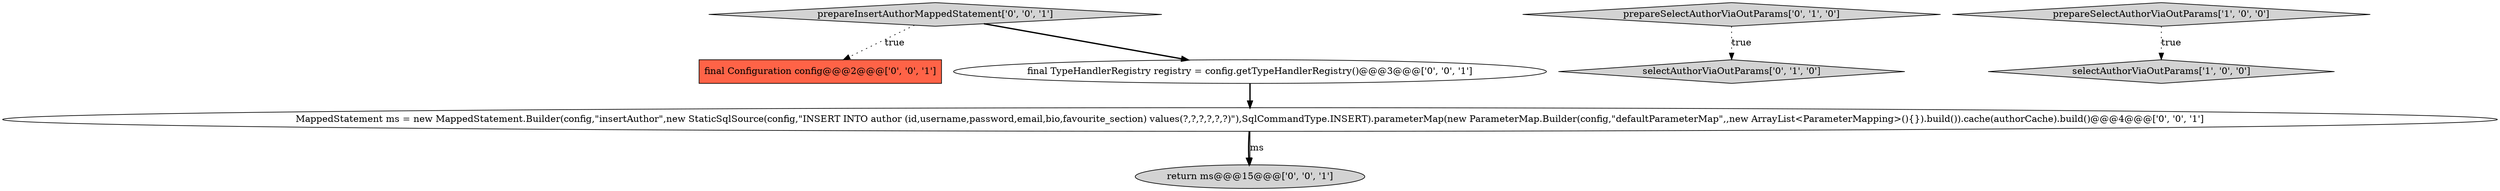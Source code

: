 digraph {
6 [style = filled, label = "return ms@@@15@@@['0', '0', '1']", fillcolor = lightgray, shape = ellipse image = "AAA0AAABBB3BBB"];
8 [style = filled, label = "final Configuration config@@@2@@@['0', '0', '1']", fillcolor = tomato, shape = box image = "AAA0AAABBB3BBB"];
3 [style = filled, label = "selectAuthorViaOutParams['0', '1', '0']", fillcolor = lightgray, shape = diamond image = "AAA0AAABBB2BBB"];
1 [style = filled, label = "selectAuthorViaOutParams['1', '0', '0']", fillcolor = lightgray, shape = diamond image = "AAA0AAABBB1BBB"];
5 [style = filled, label = "prepareInsertAuthorMappedStatement['0', '0', '1']", fillcolor = lightgray, shape = diamond image = "AAA0AAABBB3BBB"];
2 [style = filled, label = "prepareSelectAuthorViaOutParams['0', '1', '0']", fillcolor = lightgray, shape = diamond image = "AAA0AAABBB2BBB"];
0 [style = filled, label = "prepareSelectAuthorViaOutParams['1', '0', '0']", fillcolor = lightgray, shape = diamond image = "AAA0AAABBB1BBB"];
4 [style = filled, label = "final TypeHandlerRegistry registry = config.getTypeHandlerRegistry()@@@3@@@['0', '0', '1']", fillcolor = white, shape = ellipse image = "AAA0AAABBB3BBB"];
7 [style = filled, label = "MappedStatement ms = new MappedStatement.Builder(config,\"insertAuthor\",new StaticSqlSource(config,\"INSERT INTO author (id,username,password,email,bio,favourite_section) values(?,?,?,?,?,?)\"),SqlCommandType.INSERT).parameterMap(new ParameterMap.Builder(config,\"defaultParameterMap\",,new ArrayList<ParameterMapping>(){}).build()).cache(authorCache).build()@@@4@@@['0', '0', '1']", fillcolor = white, shape = ellipse image = "AAA0AAABBB3BBB"];
5->8 [style = dotted, label="true"];
7->6 [style = bold, label=""];
0->1 [style = dotted, label="true"];
2->3 [style = dotted, label="true"];
4->7 [style = bold, label=""];
5->4 [style = bold, label=""];
7->6 [style = solid, label="ms"];
}
